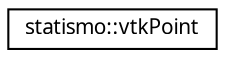 digraph "Graphical Class Hierarchy"
{
  edge [fontname="FreeSans.ttf",fontsize="10",labelfontname="FreeSans.ttf",labelfontsize="10"];
  node [fontname="FreeSans.ttf",fontsize="10",shape=record];
  rankdir="LR";
  Node1 [label="statismo::vtkPoint",height=0.2,width=0.4,color="black", fillcolor="white", style="filled",URL="$classstatismo_1_1vtkPoint.html",tooltip="Helper class that represents a vtkPoint. In vtk a point is just of type T*. The statismo library reli..."];
}
